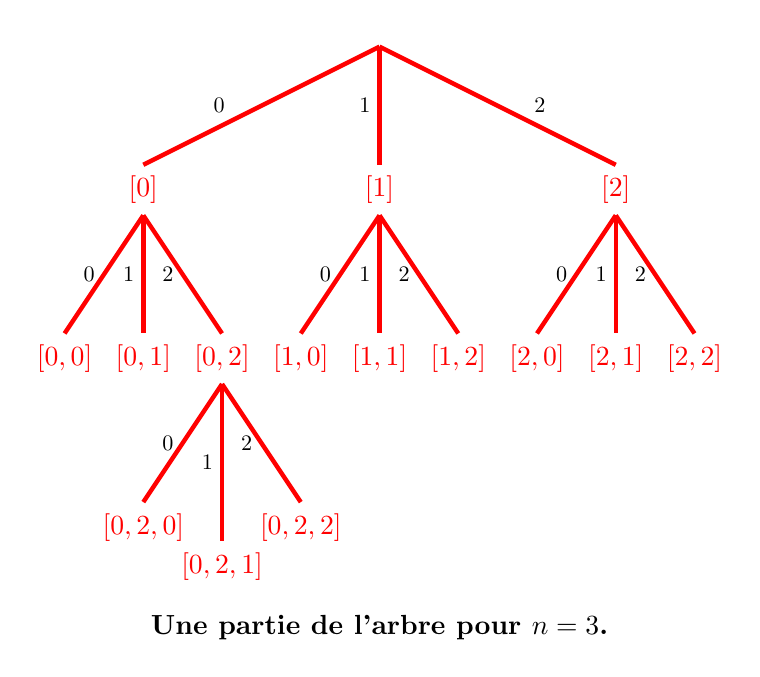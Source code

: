 \begin{tikzpicture}[scale=1]

\node (O) at (0,0) {};

\draw[ultra thick,red] (O.south) --  node[midway, left=1em,black,scale=0.8] {$0$} ++(-3,-1.5) node[below] (A) {$[0]$};
\draw[ultra thick,red] (O.south) --  node[midway, left,black,scale=0.8] {$1$} ++(0,-1.5) node[below] (B) {$[1]$};
\draw[ultra thick,red] (O.south) --  node[midway, right=1em,black,scale=0.8] {$2$} ++(+3,-1.5) node[below] (C) {$[2]$};

\draw[ultra thick,red] (A.south) --  node[midway, left,black,scale=0.8] {$0$} ++(-1,-1.5) node[below] (AA)  {$[0,0]$};
\draw[ultra thick,red] (A.south) --  node[midway, left,black,scale=0.8] {$1$} ++(0,-1.5) node[below] (AA)  {$[0,1]$};
\draw[ultra thick,red] (A.south) --  node[midway, left,black,scale=0.8] {$2$} ++(1,-1.5) node[below] (AA)  {$[0,2]$};

\draw[ultra thick,red] (B.south) --  node[midway, left,black,scale=0.8] {$0$} ++(-1,-1.5) node[below] {$[1,0]$};
\draw[ultra thick,red] (B.south) --  node[midway, left,black,scale=0.8] {$1$} ++(0,-1.5) node[below] {$[1,1]$};
\draw[ultra thick,red] (B.south) --  node[midway, left,black,scale=0.8] {$2$} ++(1,-1.5) node[below] {$[1,2]$};

\draw[ultra thick,red] (C.south) --  node[midway, left,black,scale=0.8] {$0$} ++(-1,-1.5) node[below] {$[2,0]$};
\draw[ultra thick,red] (C.south) --  node[midway, left,black,scale=0.8] {$1$} ++(0,-1.5) node[below] {$[2,1]$};
\draw[ultra thick,red] (C.south) --  node[midway, left,black,scale=0.8] {$2$} ++(1,-1.5) node[below] {$[2,2]$};

\draw[ultra thick,red] (AA.south) --  node[midway, left,black,scale=0.8] {$0$} ++(-1,-1.5) node[below] (AAA)  {$[0,2,0]$};
\draw[ultra thick,red] (AA.south) --  node[midway, left,black,scale=0.8] {$1$} ++(0,-2) node[below] (AAA)  {$[0,2,1]$};
\draw[ultra thick,red] (AA.south) --  node[midway, left,black,scale=0.8] {$2$} ++(1,-1.5) node[below] (AAA)  {$[0,2,2]$};

\node at (0,-7.5) {\bf Une partie de l'arbre pour $n=3$.};

\end{tikzpicture}  